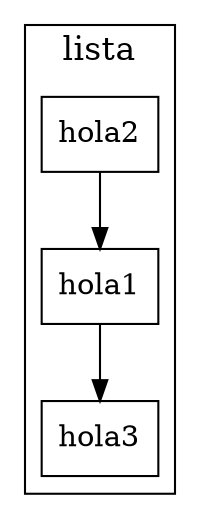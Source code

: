 digraph Lista{
	 node[shape=record];
	 subgraph clusterList {
	 label= "lista";
	 fontsize = 16;
	hola2->hola1
	hola1->hola3
	 } 
}